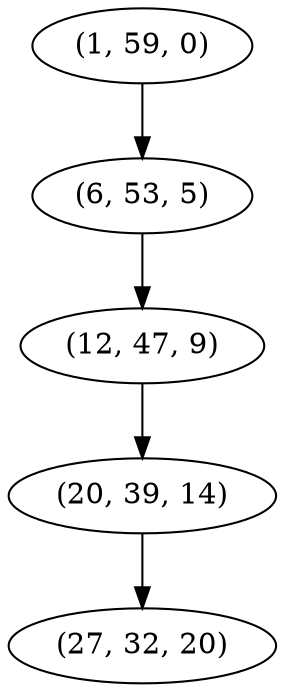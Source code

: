 digraph tree {
    "(1, 59, 0)";
    "(6, 53, 5)";
    "(12, 47, 9)";
    "(20, 39, 14)";
    "(27, 32, 20)";
    "(1, 59, 0)" -> "(6, 53, 5)";
    "(6, 53, 5)" -> "(12, 47, 9)";
    "(12, 47, 9)" -> "(20, 39, 14)";
    "(20, 39, 14)" -> "(27, 32, 20)";
}
